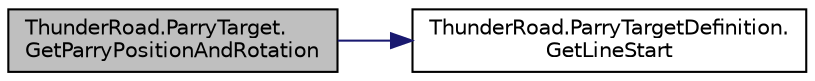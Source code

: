 digraph "ThunderRoad.ParryTarget.GetParryPositionAndRotation"
{
 // LATEX_PDF_SIZE
  edge [fontname="Helvetica",fontsize="10",labelfontname="Helvetica",labelfontsize="10"];
  node [fontname="Helvetica",fontsize="10",shape=record];
  rankdir="LR";
  Node1 [label="ThunderRoad.ParryTarget.\lGetParryPositionAndRotation",height=0.2,width=0.4,color="black", fillcolor="grey75", style="filled", fontcolor="black",tooltip="Gets the parry position and rotation."];
  Node1 -> Node2 [color="midnightblue",fontsize="10",style="solid",fontname="Helvetica"];
  Node2 [label="ThunderRoad.ParryTargetDefinition.\lGetLineStart",height=0.2,width=0.4,color="black", fillcolor="white", style="filled",URL="$class_thunder_road_1_1_parry_target_definition.html#a227b7c2a1ae1c52c8d5ff1ab10d64eb6",tooltip="Gets the line start."];
}
